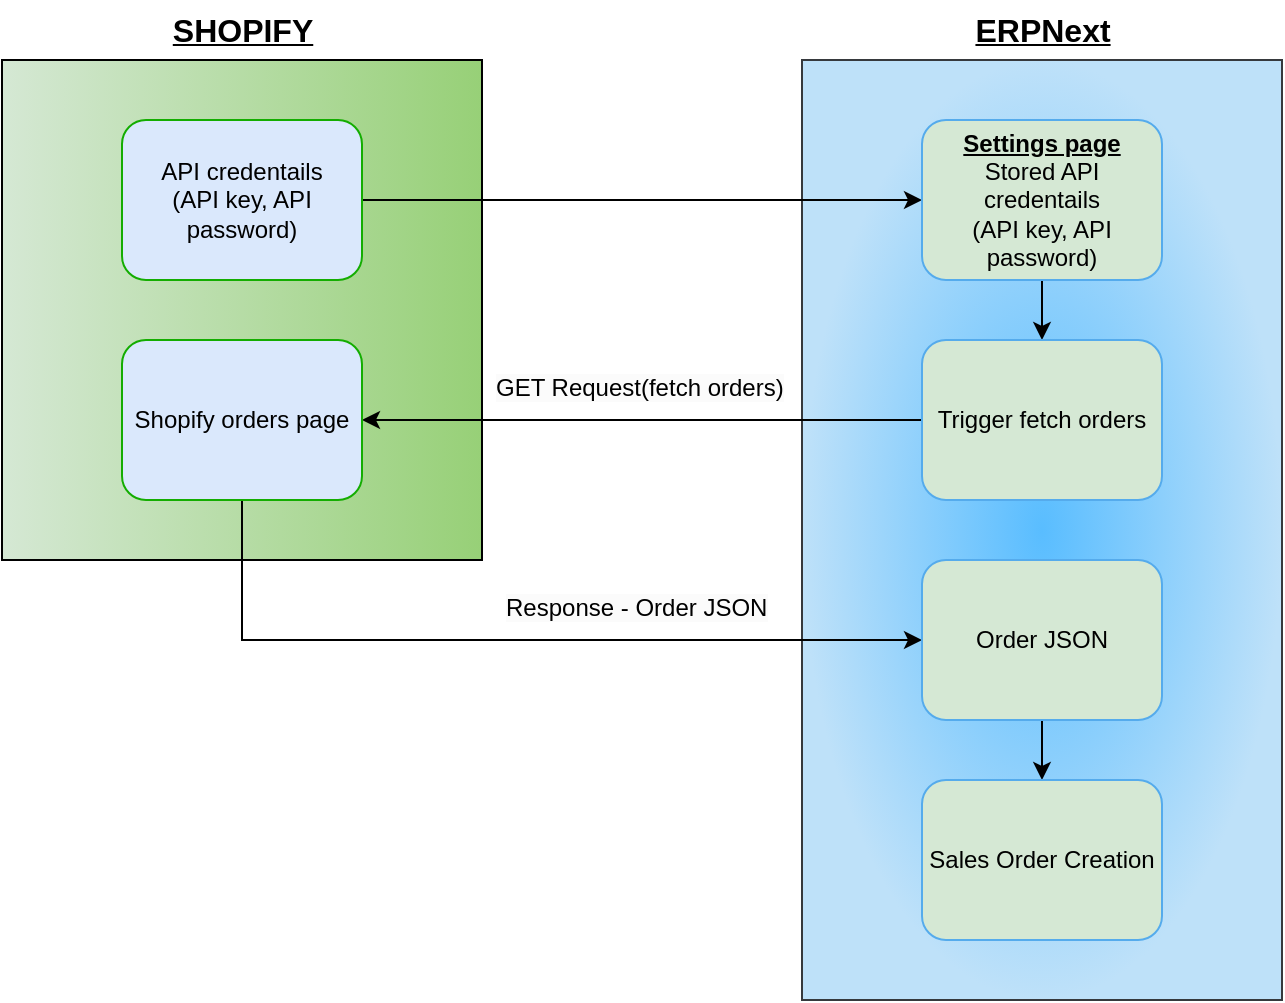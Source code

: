 <mxfile version="23.1.5" type="github">
  <diagram name="Page-1" id="WKjqWD-Dhlkz0RAdVfJx">
    <mxGraphModel dx="1050" dy="577" grid="1" gridSize="10" guides="1" tooltips="1" connect="1" arrows="1" fold="1" page="1" pageScale="1" pageWidth="850" pageHeight="1100" math="0" shadow="0">
      <root>
        <mxCell id="0" />
        <mxCell id="1" parent="0" />
        <mxCell id="ulxrI9LNIix_zr5MdTc--4" value="" style="rounded=0;whiteSpace=wrap;html=1;fillColor=#97D077;strokeColor=default;gradientColor=#D5E8D4;gradientDirection=west;" parent="1" vertex="1">
          <mxGeometry x="120" y="40" width="240" height="250" as="geometry" />
        </mxCell>
        <mxCell id="ulxrI9LNIix_zr5MdTc--5" value="" style="rounded=0;whiteSpace=wrap;html=1;fillColor=#59BDFF;strokeColor=#36393d;gradientColor=#bee1f9;gradientDirection=radial;" parent="1" vertex="1">
          <mxGeometry x="520" y="40" width="240" height="470" as="geometry" />
        </mxCell>
        <mxCell id="ulxrI9LNIix_zr5MdTc--6" value="&lt;b&gt;&lt;u&gt;&lt;font style=&quot;font-size: 16px;&quot;&gt;SHOPIFY&lt;/font&gt;&lt;/u&gt;&lt;/b&gt;" style="text;html=1;align=center;verticalAlign=middle;resizable=0;points=[];autosize=1;strokeColor=none;fillColor=none;" parent="1" vertex="1">
          <mxGeometry x="195" y="10" width="90" height="30" as="geometry" />
        </mxCell>
        <mxCell id="ulxrI9LNIix_zr5MdTc--7" value="&lt;span style=&quot;font-size: 16px;&quot;&gt;&lt;b&gt;&lt;u&gt;ERPNext&lt;br&gt;&lt;/u&gt;&lt;/b&gt;&lt;/span&gt;" style="text;html=1;align=center;verticalAlign=middle;resizable=0;points=[];autosize=1;strokeColor=none;fillColor=none;" parent="1" vertex="1">
          <mxGeometry x="595" y="10" width="90" height="30" as="geometry" />
        </mxCell>
        <mxCell id="ulxrI9LNIix_zr5MdTc--23" style="edgeStyle=none;rounded=0;orthogonalLoop=1;jettySize=auto;html=1;" parent="1" source="ulxrI9LNIix_zr5MdTc--8" target="ulxrI9LNIix_zr5MdTc--9" edge="1">
          <mxGeometry relative="1" as="geometry" />
        </mxCell>
        <mxCell id="ulxrI9LNIix_zr5MdTc--8" value="API credentails&lt;br&gt;(API key, API password)" style="rounded=1;whiteSpace=wrap;html=1;fillColor=#dae8fc;strokeColor=#14AD01;" parent="1" vertex="1">
          <mxGeometry x="180" y="70" width="120" height="80" as="geometry" />
        </mxCell>
        <mxCell id="ulxrI9LNIix_zr5MdTc--24" value="" style="edgeStyle=none;rounded=0;orthogonalLoop=1;jettySize=auto;html=1;" parent="1" source="ulxrI9LNIix_zr5MdTc--9" target="ulxrI9LNIix_zr5MdTc--10" edge="1">
          <mxGeometry relative="1" as="geometry" />
        </mxCell>
        <mxCell id="ulxrI9LNIix_zr5MdTc--9" value="&lt;b&gt;&lt;u&gt;Settings page&lt;/u&gt;&lt;/b&gt;&lt;br&gt;Stored API credentails&lt;br&gt;(API key, API password)" style="rounded=1;whiteSpace=wrap;html=1;fillColor=#d5e8d4;strokeColor=#55abec;" parent="1" vertex="1">
          <mxGeometry x="580" y="70" width="120" height="80" as="geometry" />
        </mxCell>
        <mxCell id="ulxrI9LNIix_zr5MdTc--16" style="edgeStyle=none;rounded=0;orthogonalLoop=1;jettySize=auto;html=1;exitX=0;exitY=0.5;exitDx=0;exitDy=0;" parent="1" source="ulxrI9LNIix_zr5MdTc--10" target="ulxrI9LNIix_zr5MdTc--14" edge="1">
          <mxGeometry relative="1" as="geometry" />
        </mxCell>
        <mxCell id="ulxrI9LNIix_zr5MdTc--10" value="Trigger fetch orders" style="rounded=1;whiteSpace=wrap;html=1;fillColor=#d5e8d4;strokeColor=#55abec;" parent="1" vertex="1">
          <mxGeometry x="580" y="180" width="120" height="80" as="geometry" />
        </mxCell>
        <mxCell id="ulxrI9LNIix_zr5MdTc--11" value="&lt;span style=&quot;color: rgb(0, 0, 0); font-family: Helvetica; font-size: 12px; font-style: normal; font-variant-ligatures: normal; font-variant-caps: normal; font-weight: 400; letter-spacing: normal; orphans: 2; text-align: center; text-indent: 0px; text-transform: none; widows: 2; word-spacing: 0px; -webkit-text-stroke-width: 0px; background-color: rgb(251, 251, 251); text-decoration-thickness: initial; text-decoration-style: initial; text-decoration-color: initial; float: none; display: inline !important;&quot;&gt;GET Request(fetch orders)&lt;/span&gt;" style="text;whiteSpace=wrap;html=1;" parent="1" vertex="1">
          <mxGeometry x="365" y="190" width="150" height="30" as="geometry" />
        </mxCell>
        <mxCell id="ulxrI9LNIix_zr5MdTc--19" style="edgeStyle=none;rounded=0;orthogonalLoop=1;jettySize=auto;html=1;entryX=0;entryY=0.5;entryDx=0;entryDy=0;exitX=0.5;exitY=1;exitDx=0;exitDy=0;" parent="1" source="ulxrI9LNIix_zr5MdTc--14" target="ulxrI9LNIix_zr5MdTc--17" edge="1">
          <mxGeometry relative="1" as="geometry">
            <Array as="points">
              <mxPoint x="240" y="330" />
            </Array>
          </mxGeometry>
        </mxCell>
        <mxCell id="ulxrI9LNIix_zr5MdTc--14" value="Shopify orders page" style="rounded=1;whiteSpace=wrap;html=1;fillColor=#dae8fc;strokeColor=#14AD01;" parent="1" vertex="1">
          <mxGeometry x="180" y="180" width="120" height="80" as="geometry" />
        </mxCell>
        <mxCell id="ulxrI9LNIix_zr5MdTc--22" style="rounded=0;orthogonalLoop=1;jettySize=auto;html=1;" parent="1" source="ulxrI9LNIix_zr5MdTc--17" target="ulxrI9LNIix_zr5MdTc--21" edge="1">
          <mxGeometry relative="1" as="geometry" />
        </mxCell>
        <mxCell id="ulxrI9LNIix_zr5MdTc--17" value="Order JSON" style="rounded=1;whiteSpace=wrap;html=1;fillColor=#d5e8d4;strokeColor=#55abec;" parent="1" vertex="1">
          <mxGeometry x="580" y="290" width="120" height="80" as="geometry" />
        </mxCell>
        <mxCell id="ulxrI9LNIix_zr5MdTc--20" value="&lt;span style=&quot;color: rgb(0, 0, 0); font-family: Helvetica; font-size: 12px; font-style: normal; font-variant-ligatures: normal; font-variant-caps: normal; font-weight: 400; letter-spacing: normal; orphans: 2; text-align: center; text-indent: 0px; text-transform: none; widows: 2; word-spacing: 0px; -webkit-text-stroke-width: 0px; background-color: rgb(251, 251, 251); text-decoration-thickness: initial; text-decoration-style: initial; text-decoration-color: initial; float: none; display: inline !important;&quot;&gt;Response - Order JSON&lt;/span&gt;" style="text;whiteSpace=wrap;html=1;" parent="1" vertex="1">
          <mxGeometry x="370" y="300" width="140" height="30" as="geometry" />
        </mxCell>
        <mxCell id="ulxrI9LNIix_zr5MdTc--21" value="Sales Order Creation" style="rounded=1;whiteSpace=wrap;html=1;fillColor=#d5e8d4;strokeColor=#55abec;" parent="1" vertex="1">
          <mxGeometry x="580" y="400" width="120" height="80" as="geometry" />
        </mxCell>
      </root>
    </mxGraphModel>
  </diagram>
</mxfile>
